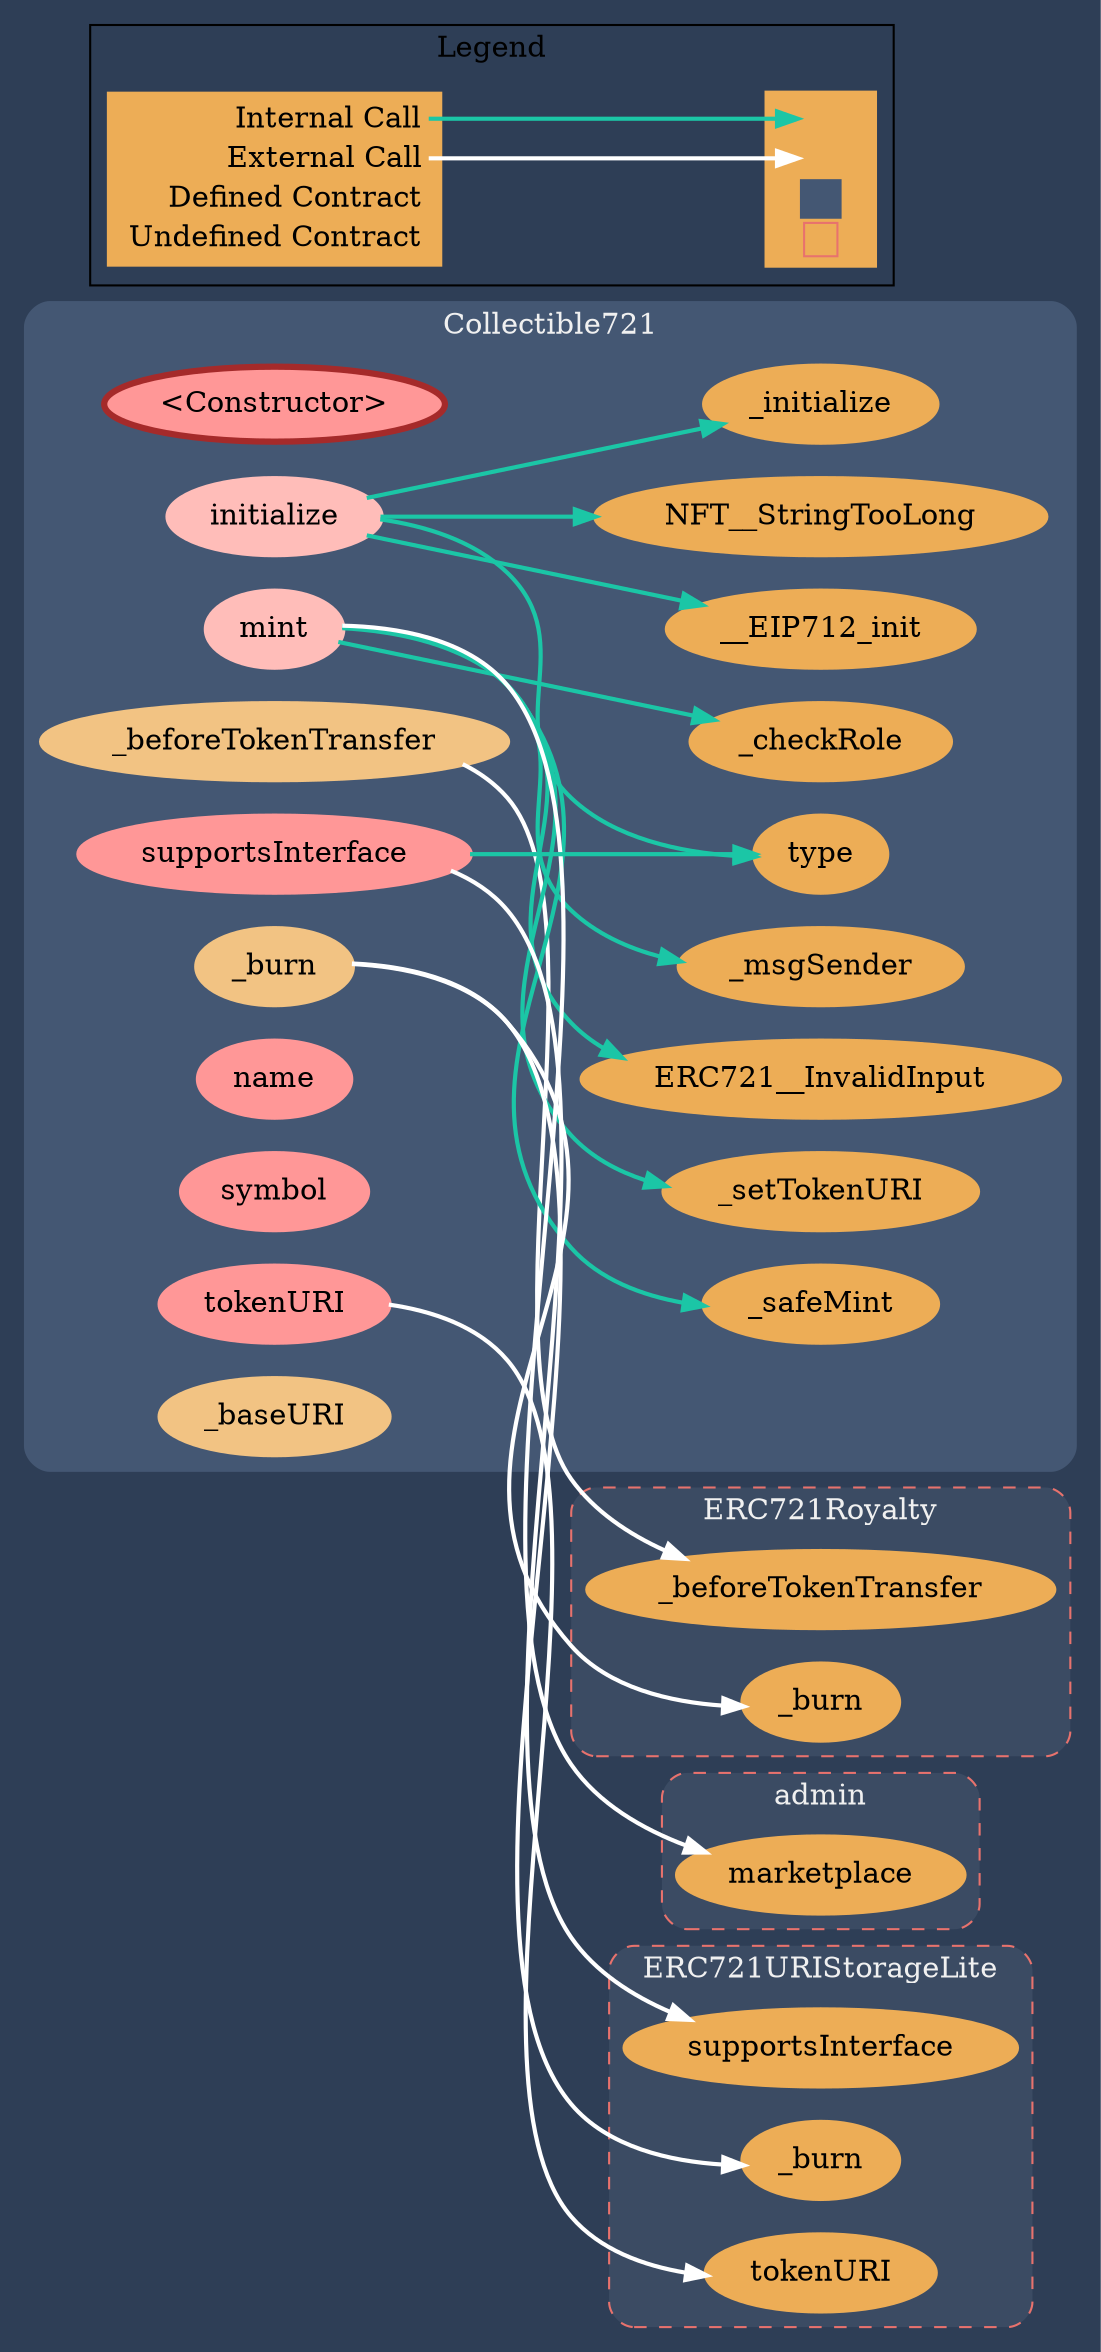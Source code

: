 digraph G {
  graph [ ratio = "auto", page = "100", compound =true, bgcolor = "#2e3e56" ];
  node [ style = "filled", fillcolor = "#edad56", color = "#edad56", penwidth =3 ];
  edge [ color = "#fcfcfc", penwidth =2, fontname = "helvetica Neue Ultra Light" ];
subgraph "clusterCollectible721" {
  graph [ label = "Collectible721", color = "#445773", fontcolor = "#f0f0f0", style = "rounded", bgcolor = "#445773" ];
  "Collectible721.<Constructor>" [ label = "<Constructor>", color = "brown", fillcolor = "#FF9797" ];
  "Collectible721.initialize" [ label = "initialize", color = "#ffbdb9", fillcolor = "#ffbdb9" ];
  "Collectible721._beforeTokenTransfer" [ label = "_beforeTokenTransfer", color = "#f2c383", fillcolor = "#f2c383" ];
  "Collectible721.mint" [ label = "mint", color = "#ffbdb9", fillcolor = "#ffbdb9" ];
  "Collectible721.supportsInterface" [ label = "supportsInterface", color = "#FF9797", fillcolor = "#FF9797" ];
  "Collectible721.tokenURI" [ label = "tokenURI", color = "#FF9797", fillcolor = "#FF9797" ];
  "Collectible721.name" [ label = "name", color = "#FF9797", fillcolor = "#FF9797" ];
  "Collectible721.symbol" [ label = "symbol", color = "#FF9797", fillcolor = "#FF9797" ];
  "Collectible721._burn" [ label = "_burn", color = "#f2c383", fillcolor = "#f2c383" ];
  "Collectible721._baseURI" [ label = "_baseURI", color = "#f2c383", fillcolor = "#f2c383" ];
  "Collectible721.NFT__StringTooLong" [ label = "NFT__StringTooLong" ];
  "Collectible721._initialize" [ label = "_initialize" ];
  "Collectible721.__EIP712_init" [ label = "__EIP712_init" ];
  "Collectible721.type" [ label = "type" ];
  "Collectible721.ERC721__InvalidInput" [ label = "ERC721__InvalidInput" ];
  "Collectible721._msgSender" [ label = "_msgSender" ];
  "Collectible721._checkRole" [ label = "_checkRole" ];
  "Collectible721._safeMint" [ label = "_safeMint" ];
  "Collectible721._setTokenURI" [ label = "_setTokenURI" ];
}

subgraph "clusterERC721Royalty" {
  graph [ label = "ERC721Royalty", color = "#e8726d", fontcolor = "#f0f0f0", style = "rounded,dashed", bgcolor = "#3b4b63" ];
  "ERC721Royalty._beforeTokenTransfer" [ label = "_beforeTokenTransfer" ];
  "ERC721Royalty._burn" [ label = "_burn" ];
}

subgraph "clusteradmin" {
  graph [ label = "admin", color = "#e8726d", fontcolor = "#f0f0f0", style = "rounded,dashed", bgcolor = "#3b4b63" ];
  "admin.marketplace" [ label = "marketplace" ];
}

subgraph "clusterERC721URIStorageLite" {
  graph [ label = "ERC721URIStorageLite", color = "#e8726d", fontcolor = "#f0f0f0", style = "rounded,dashed", bgcolor = "#3b4b63" ];
  "ERC721URIStorageLite.supportsInterface" [ label = "supportsInterface" ];
  "ERC721URIStorageLite.tokenURI" [ label = "tokenURI" ];
  "ERC721URIStorageLite._burn" [ label = "_burn" ];
}

  "Collectible721.initialize";
  "Collectible721.NFT__StringTooLong";
  "Collectible721._initialize";
  "Collectible721.__EIP712_init";
  "Collectible721.type";
  "Collectible721._beforeTokenTransfer";
  "ERC721Royalty._beforeTokenTransfer";
  "Collectible721.mint";
  "Collectible721.ERC721__InvalidInput";
  "Collectible721._msgSender";
  "admin.marketplace";
  "Collectible721._checkRole";
  "Collectible721._safeMint";
  "Collectible721._setTokenURI";
  "Collectible721.supportsInterface";
  "ERC721URIStorageLite.supportsInterface";
  "Collectible721.tokenURI";
  "ERC721URIStorageLite.tokenURI";
  "Collectible721._burn";
  "ERC721Royalty._burn";
  "ERC721URIStorageLite._burn";
  "Collectible721.initialize" -> "Collectible721.NFT__StringTooLong" [ color = "#1bc6a6" ];
  "Collectible721.initialize" -> "Collectible721._initialize" [ color = "#1bc6a6" ];
  "Collectible721.initialize" -> "Collectible721.__EIP712_init" [ color = "#1bc6a6" ];
  "Collectible721.initialize" -> "Collectible721.type" [ color = "#1bc6a6" ];
  "Collectible721._beforeTokenTransfer" -> "ERC721Royalty._beforeTokenTransfer" [ color = "white" ];
  "Collectible721.mint" -> "Collectible721.ERC721__InvalidInput" [ color = "#1bc6a6" ];
  "Collectible721.mint" -> "Collectible721._msgSender" [ color = "#1bc6a6" ];
  "Collectible721.mint" -> "admin.marketplace" [ color = "white" ];
  "Collectible721.mint" -> "Collectible721._checkRole" [ color = "#1bc6a6" ];
  "Collectible721.mint" -> "Collectible721._safeMint" [ color = "#1bc6a6" ];
  "Collectible721.mint" -> "Collectible721._setTokenURI" [ color = "#1bc6a6" ];
  "Collectible721.supportsInterface" -> "Collectible721.type" [ color = "#1bc6a6" ];
  "Collectible721.supportsInterface" -> "ERC721URIStorageLite.supportsInterface" [ color = "white" ];
  "Collectible721.tokenURI" -> "ERC721URIStorageLite.tokenURI" [ color = "white" ];
  "Collectible721._burn" -> "ERC721Royalty._burn" [ color = "white" ];
  "Collectible721._burn" -> "ERC721URIStorageLite._burn" [ color = "white" ];


rankdir=LR
node [shape=plaintext]
subgraph cluster_01 { 
label = "Legend";
key [label=<<table border="0" cellpadding="2" cellspacing="0" cellborder="0">
  <tr><td align="right" port="i1">Internal Call</td></tr>
  <tr><td align="right" port="i2">External Call</td></tr>
  <tr><td align="right" port="i3">Defined Contract</td></tr>
  <tr><td align="right" port="i4">Undefined Contract</td></tr>
  </table>>]
key2 [label=<<table border="0" cellpadding="2" cellspacing="0" cellborder="0">
  <tr><td port="i1">&nbsp;&nbsp;&nbsp;</td></tr>
  <tr><td port="i2">&nbsp;&nbsp;&nbsp;</td></tr>
  <tr><td port="i3" bgcolor="#445773">&nbsp;&nbsp;&nbsp;</td></tr>
  <tr><td port="i4">
    <table border="1" cellborder="0" cellspacing="0" cellpadding="7" color="#e8726d">
      <tr>
       <td></td>
      </tr>
     </table>
  </td></tr>
  </table>>]
key:i1:e -> key2:i1:w [color="#1bc6a6"]
key:i2:e -> key2:i2:w [color="white"]
}
}
